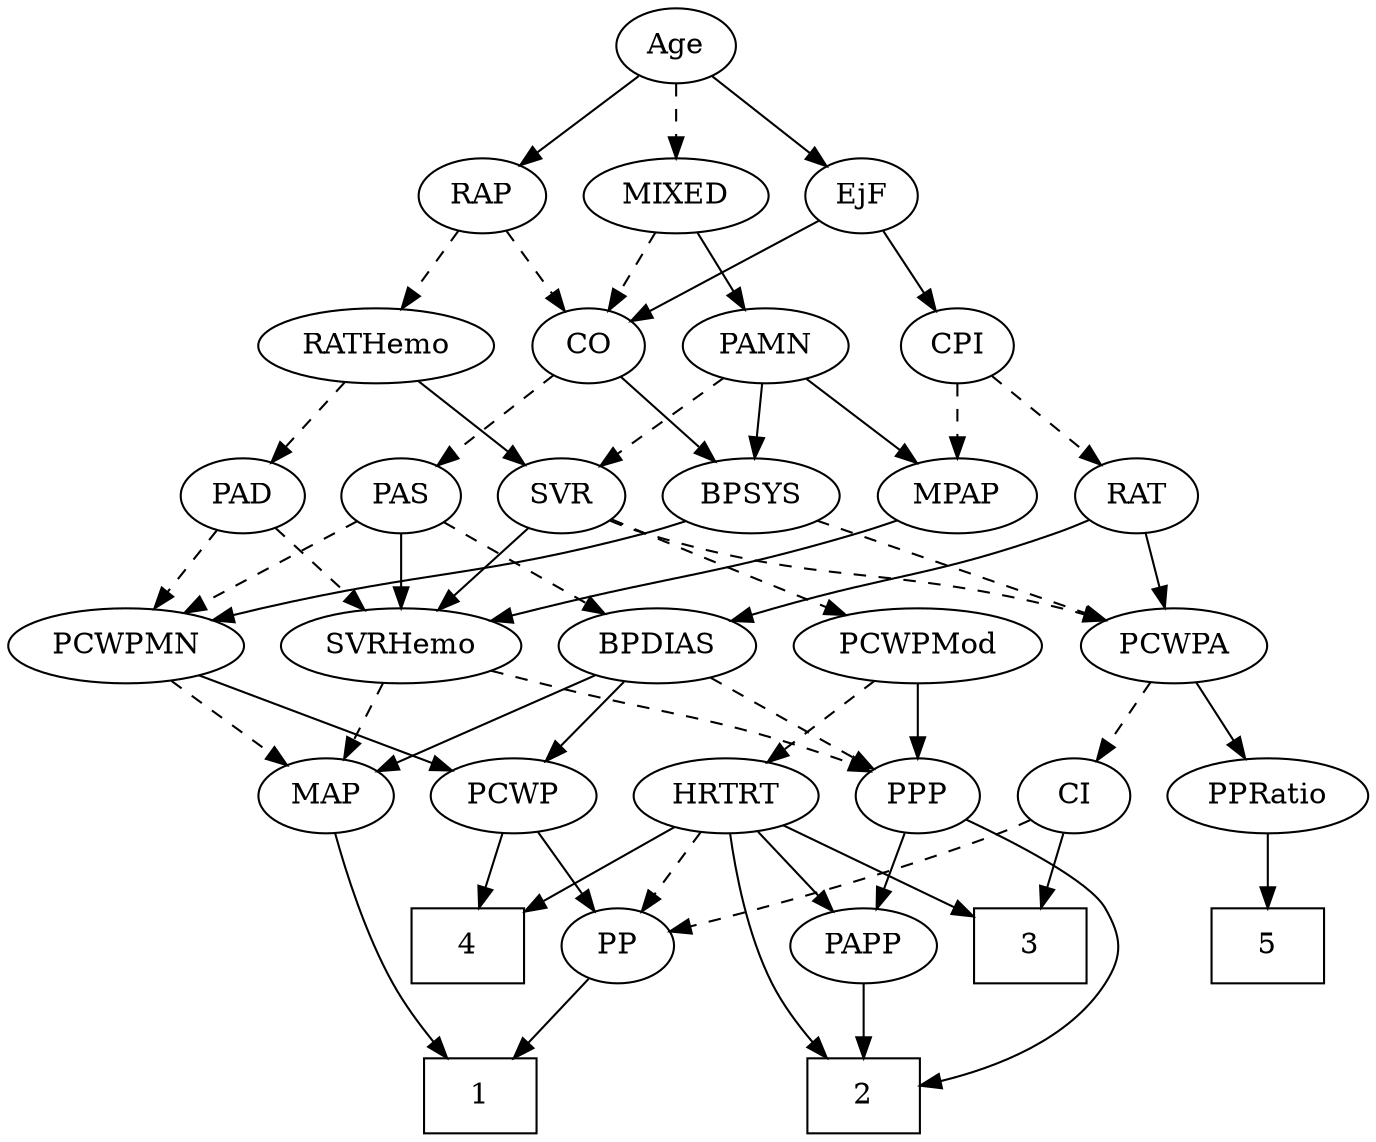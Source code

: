 strict digraph {
	graph [bb="0,0,578.64,540"];
	node [label="\N"];
	1	[height=0.5,
		pos="266.65,18",
		shape=box,
		width=0.75];
	2	[height=0.5,
		pos="432.65,18",
		shape=box,
		width=0.75];
	3	[height=0.5,
		pos="126.65,90",
		shape=box,
		width=0.75];
	4	[height=0.5,
		pos="274.65,90",
		shape=box,
		width=0.75];
	5	[height=0.5,
		pos="39.646,90",
		shape=box,
		width=0.75];
	Age	[height=0.5,
		pos="291.65,522",
		width=0.75];
	EjF	[height=0.5,
		pos="206.65,450",
		width=0.75];
	Age -> EjF	[pos="e,222.99,464.46 275.26,507.5 262.68,497.14 245.11,482.67 230.9,470.97",
		style=solid];
	RAP	[height=0.5,
		pos="377.65,450",
		width=0.77632];
	Age -> RAP	[pos="e,360.82,464.69 308.23,507.5 320.88,497.21 338.5,482.86 352.83,471.2",
		style=solid];
	MIXED	[height=0.5,
		pos="291.65,450",
		width=1.1193];
	Age -> MIXED	[pos="e,291.65,468.1 291.65,503.7 291.65,495.98 291.65,486.71 291.65,478.11",
		style=dashed];
	CO	[height=0.5,
		pos="244.65,378",
		width=0.75];
	EjF -> CO	[pos="e,235.88,395.15 215.46,432.76 220.06,424.28 225.8,413.71 230.97,404.2",
		style=solid];
	CPI	[height=0.5,
		pos="172.65,378",
		width=0.75];
	EjF -> CPI	[pos="e,180.73,395.63 198.76,432.76 194.74,424.49 189.76,414.23 185.23,404.9",
		style=solid];
	RAP -> CO	[pos="e,265.19,389.81 356.57,437.91 334.36,426.22 299.19,407.71 274.21,394.56",
		style=dashed];
	RATHemo	[height=0.5,
		pos="429.65,378",
		width=1.3721];
	RAP -> RATHemo	[pos="e,417.41,395.47 389.19,433.46 395.67,424.74 403.9,413.65 411.25,403.76",
		style=dashed];
	MIXED -> CO	[pos="e,255.38,394.99 280.51,432.41 274.69,423.74 267.46,412.97 261.01,403.38",
		style=dashed];
	PAMN	[height=0.5,
		pos="325.65,378",
		width=1.011];
	MIXED -> PAMN	[pos="e,317.49,395.79 299.88,432.05 303.84,423.89 308.69,413.91 313.1,404.82",
		style=solid];
	MPAP	[height=0.5,
		pos="325.65,306",
		width=0.97491];
	SVRHemo	[height=0.5,
		pos="406.65,234",
		width=1.3902];
	MPAP -> SVRHemo	[pos="e,388.37,250.8 342.82,290.15 353.8,280.67 368.23,268.2 380.6,257.51",
		style=solid];
	BPSYS	[height=0.5,
		pos="162.65,306",
		width=1.0471];
	PCWPA	[height=0.5,
		pos="76.646,234",
		width=1.1555];
	BPSYS -> PCWPA	[pos="e,95.453,250.31 144.41,290.15 132.49,280.45 116.71,267.61 103.38,256.76",
		style=dashed];
	PCWPMN	[height=0.5,
		pos="288.65,234",
		width=1.3902];
	BPSYS -> PCWPMN	[pos="e,262.44,249.56 186.35,291.83 205.31,281.3 232.18,266.37 253.62,254.46",
		style=solid];
	PAD	[height=0.5,
		pos="481.65,306",
		width=0.79437];
	PAD -> PCWPMN	[pos="e,325,246.39 459.29,294.59 454.18,292.33 448.76,290.01 443.65,288 407.47,273.76 365.73,259.61 334.69,249.52",
		style=dashed];
	PAD -> SVRHemo	[pos="e,423.74,250.95 466.11,290.5 456.07,281.13 442.78,268.73 431.32,258.03",
		style=dashed];
	CO -> BPSYS	[pos="e,180.23,322.01 228.45,363.17 216.93,353.34 201.23,339.93 188.05,328.69",
		style=solid];
	PAS	[height=0.5,
		pos="245.65,306",
		width=0.75];
	CO -> PAS	[pos="e,245.4,324.1 244.89,359.7 245,351.98 245.14,342.71 245.26,334.11",
		style=dashed];
	PAS -> PCWPMN	[pos="e,278.33,251.8 255.4,289.12 260.59,280.68 267.08,270.1 272.95,260.55",
		style=dashed];
	PAS -> SVRHemo	[pos="e,374.9,248.05 266.9,294.79 271.73,292.52 276.85,290.15 281.65,288 309.47,275.54 341.08,262.14 365.56,251.93",
		style=solid];
	BPDIAS	[height=0.5,
		pos="178.65,234",
		width=1.1735];
	PAS -> BPDIAS	[pos="e,193.91,250.95 231.76,290.5 222.88,281.22 211.16,268.97 200.98,258.34",
		style=dashed];
	PAMN -> MPAP	[pos="e,325.65,324.1 325.65,359.7 325.65,351.98 325.65,342.71 325.65,334.11",
		style=solid];
	PAMN -> BPSYS	[pos="e,189.73,318.63 299.09,365.6 271.91,353.92 229.45,335.69 199.12,322.66",
		style=solid];
	SVR	[height=0.5,
		pos="406.65,306",
		width=0.77632];
	PAMN -> SVR	[pos="e,390.48,320.97 343.22,361.81 354.75,351.85 369.97,338.7 382.61,327.77",
		style=dashed];
	RATHemo -> PAD	[pos="e,470.12,322.51 441.97,360.41 448.57,351.53 456.81,340.44 464.06,330.67",
		style=dashed];
	RATHemo -> SVR	[pos="e,412.16,323.79 424.08,360.05 421.45,352.06 418.26,342.33 415.32,333.4",
		style=solid];
	CPI -> MPAP	[pos="e,300.03,318.46 193.94,366.88 198.77,364.6 203.88,362.21 208.65,360 236.22,347.25 267.58,333.06 290.89,322.57",
		style=dashed];
	RAT	[height=0.5,
		pos="79.646,306",
		width=0.75827];
	CPI -> RAT	[pos="e,97.061,320.11 155.15,363.83 141.12,353.27 121.23,338.3 105.38,326.37",
		style=dashed];
	RAT -> PCWPA	[pos="e,77.38,252.1 78.905,287.7 78.574,279.98 78.177,270.71 77.808,262.11",
		style=solid];
	RAT -> BPDIAS	[pos="e,157.86,249.7 97.805,292.16 112.26,281.94 132.76,267.44 149.5,255.61",
		style=solid];
	PCWPMod	[height=0.5,
		pos="526.65,234",
		width=1.4443];
	SVR -> PCWPMod	[pos="e,501.05,249.93 426.73,293.28 444.6,282.86 471.1,267.4 492.32,255.02",
		style=dashed];
	SVR -> PCWPA	[pos="e,107.41,246.21 385.52,294.05 380.43,291.76 374.93,289.57 369.65,288 265.42,256.99 233.4,277.29 127.65,252 124.23,251.18 120.72,\
250.24 117.21,249.22",
		style=dashed];
	SVR -> SVRHemo	[pos="e,406.65,252.1 406.65,287.7 406.65,279.98 406.65,270.71 406.65,262.11",
		style=solid];
	PPP	[height=0.5,
		pos="461.65,162",
		width=0.75];
	PCWPMod -> PPP	[pos="e,475.31,177.72 511.57,216.76 502.84,207.37 491.74,195.41 482.22,185.15",
		style=solid];
	HRTRT	[height=0.5,
		pos="376.65,162",
		width=1.1013];
	PCWPMod -> HRTRT	[pos="e,403.2,175.39 497.01,219.17 472.68,207.81 438.14,191.7 412.3,179.64",
		style=dashed];
	PPRatio	[height=0.5,
		pos="39.646,162",
		width=1.1013];
	PCWPA -> PPRatio	[pos="e,48.521,179.79 67.69,216.05 63.372,207.89 58.1,197.91 53.297,188.82",
		style=solid];
	CI	[height=0.5,
		pos="124.65,162",
		width=0.75];
	PCWPA -> CI	[pos="e,113.68,178.99 88.022,216.41 93.965,207.74 101.35,196.97 107.93,187.38",
		style=dashed];
	MAP	[height=0.5,
		pos="288.65,162",
		width=0.84854];
	PCWPMN -> MAP	[pos="e,288.65,180.1 288.65,215.7 288.65,207.98 288.65,198.71 288.65,190.11",
		style=dashed];
	PCWP	[height=0.5,
		pos="204.65,162",
		width=0.97491];
	PCWPMN -> PCWP	[pos="e,222.2,177.63 269.59,217.12 257.91,207.39 242.83,194.82 230.13,184.24",
		style=solid];
	SVRHemo -> MAP	[pos="e,309.41,175.32 381.91,218.33 363.36,207.32 337.89,192.21 318.25,180.56",
		style=dashed];
	SVRHemo -> PPP	[pos="e,449.46,178.51 419.68,216.41 426.66,207.53 435.37,196.44 443.05,186.67",
		style=dashed];
	BPDIAS -> MAP	[pos="e,268.74,175.67 201.17,218.67 218.24,207.8 241.81,192.8 260.19,181.11",
		style=solid];
	BPDIAS -> PPP	[pos="e,441.08,173.83 210,221.78 216.45,219.69 223.23,217.65 229.65,216 315.42,193.94 341.34,207.14 425.65,180 427.57,179.38 429.53,178.68 \
431.48,177.93",
		style=dashed];
	BPDIAS -> PCWP	[pos="e,198.41,179.79 184.94,216.05 187.91,208.06 191.52,198.33 194.84,189.4",
		style=solid];
	MAP -> 1	[pos="e,286.12,36.082 298.39,144.62 307.85,126.53 319.56,96.702 310.65,72 306.89,61.6 300.11,51.8 292.98,43.522",
		style=solid];
	PP	[height=0.5,
		pos="202.65,90",
		width=0.75];
	PP -> 1	[pos="e,251.07,36.04 216.22,74.155 224.35,65.264 234.88,53.742 244.22,43.529",
		style=solid];
	PPP -> 2	[pos="e,450.82,36.323 468.27,144.49 474.57,126.28 481.96,96.344 473.65,72 470.21,61.927 463.99,52.284 457.41,44.05",
		style=solid];
	PAPP	[height=0.5,
		pos="432.65,90",
		width=0.88464];
	PPP -> PAPP	[pos="e,439.67,107.96 454.77,144.41 451.43,136.34 447.33,126.43 443.56,117.35",
		style=solid];
	PPRatio -> 5	[pos="e,39.646,108.1 39.646,143.7 39.646,135.98 39.646,126.71 39.646,118.11",
		style=solid];
	PCWP -> 4	[pos="e,257.19,108.46 220.18,145.46 228.91,136.73 240.01,125.63 249.91,115.74",
		style=solid];
	PCWP -> PP	[pos="e,203.14,108.1 204.15,143.7 203.93,135.98 203.67,126.71 203.42,118.11",
		style=solid];
	CI -> 3	[pos="e,126.16,108.1 125.14,143.7 125.36,135.98 125.63,126.71 125.87,118.11",
		style=solid];
	CI -> PP	[pos="e,187.27,104.8 140.06,147.17 151.38,137.01 166.96,123.03 179.74,111.56",
		style=dashed];
	PAPP -> 2	[pos="e,432.65,36.104 432.65,71.697 432.65,63.983 432.65,54.712 432.65,46.112",
		style=solid];
	HRTRT -> 2	[pos="e,415.8,36.202 377.07,143.9 378.08,125.45 381.34,95.54 391.65,72 395.99,62.089 402.58,52.385 409.23,44.045",
		style=solid];
	HRTRT -> 3	[pos="e,153.94,103.38 347.13,149.91 341.06,147.81 334.68,145.73 328.65,144 257.75,123.65 236.88,130.52 166.65,108 165.6,107.67 164.55,\
107.32 163.49,106.95",
		style=solid];
	HRTRT -> 4	[pos="e,299.71,108.2 355.51,146.5 341.82,137.1 323.71,124.67 308.09,113.95",
		style=solid];
	HRTRT -> PP	[pos="e,223.85,101.33 346.51,150.16 318.38,139.87 275.34,123.69 238.65,108 236.84,107.23 234.98,106.41 233.12,105.58",
		style=dashed];
	HRTRT -> PAPP	[pos="e,420.11,106.67 389.63,144.76 396.8,135.8 405.84,124.51 413.77,114.59",
		style=solid];
}
